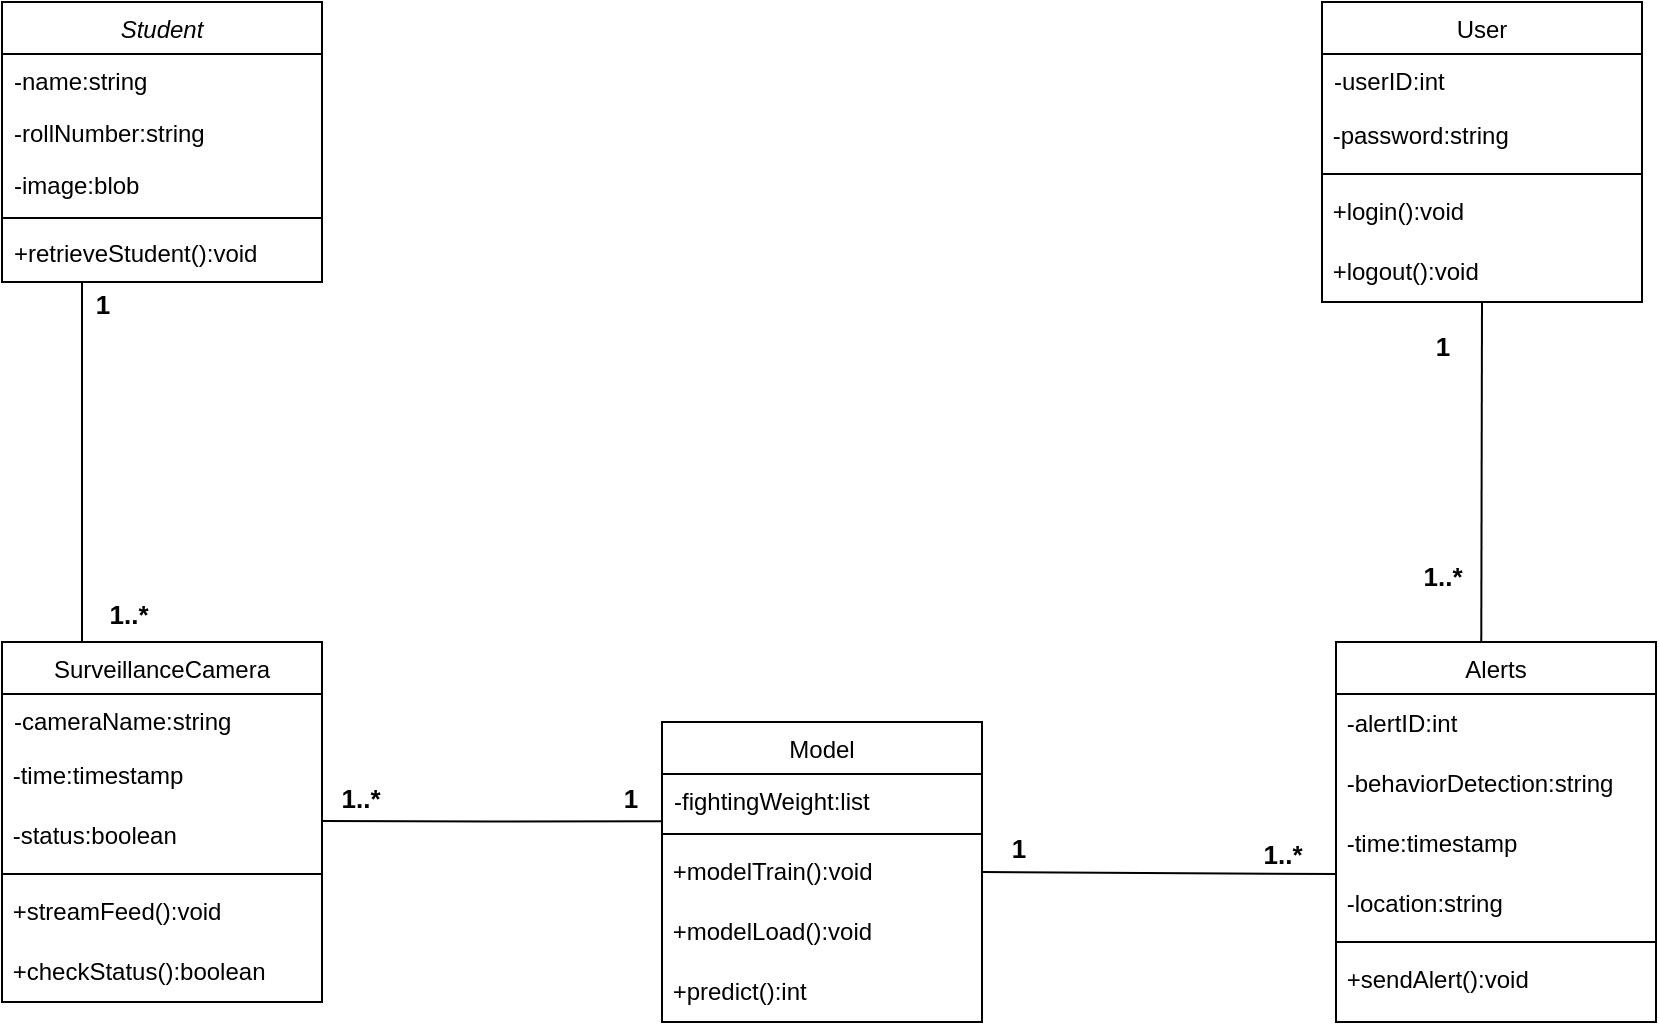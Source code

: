 <mxfile version="24.1.0" type="device">
  <diagram id="C5RBs43oDa-KdzZeNtuy" name="Page-1">
    <mxGraphModel dx="1221" dy="1992" grid="1" gridSize="10" guides="1" tooltips="1" connect="1" arrows="1" fold="1" page="1" pageScale="1" pageWidth="827" pageHeight="1169" math="0" shadow="0">
      <root>
        <mxCell id="WIyWlLk6GJQsqaUBKTNV-0" />
        <mxCell id="WIyWlLk6GJQsqaUBKTNV-1" parent="WIyWlLk6GJQsqaUBKTNV-0" />
        <mxCell id="zkfFHV4jXpPFQw0GAbJ--0" value="Student" style="swimlane;fontStyle=2;align=center;verticalAlign=top;childLayout=stackLayout;horizontal=1;startSize=26;horizontalStack=0;resizeParent=1;resizeLast=0;collapsible=1;marginBottom=0;rounded=0;shadow=0;strokeWidth=1;" parent="WIyWlLk6GJQsqaUBKTNV-1" vertex="1">
          <mxGeometry y="-40" width="160" height="140" as="geometry">
            <mxRectangle x="230" y="140" width="160" height="26" as="alternateBounds" />
          </mxGeometry>
        </mxCell>
        <mxCell id="zkfFHV4jXpPFQw0GAbJ--1" value="-name:string" style="text;align=left;verticalAlign=top;spacingLeft=4;spacingRight=4;overflow=hidden;rotatable=0;points=[[0,0.5],[1,0.5]];portConstraint=eastwest;" parent="zkfFHV4jXpPFQw0GAbJ--0" vertex="1">
          <mxGeometry y="26" width="160" height="26" as="geometry" />
        </mxCell>
        <mxCell id="zkfFHV4jXpPFQw0GAbJ--2" value="-rollNumber:string" style="text;align=left;verticalAlign=top;spacingLeft=4;spacingRight=4;overflow=hidden;rotatable=0;points=[[0,0.5],[1,0.5]];portConstraint=eastwest;rounded=0;shadow=0;html=0;" parent="zkfFHV4jXpPFQw0GAbJ--0" vertex="1">
          <mxGeometry y="52" width="160" height="26" as="geometry" />
        </mxCell>
        <mxCell id="zkfFHV4jXpPFQw0GAbJ--3" value="-image:blob" style="text;align=left;verticalAlign=top;spacingLeft=4;spacingRight=4;overflow=hidden;rotatable=0;points=[[0,0.5],[1,0.5]];portConstraint=eastwest;rounded=0;shadow=0;html=0;" parent="zkfFHV4jXpPFQw0GAbJ--0" vertex="1">
          <mxGeometry y="78" width="160" height="26" as="geometry" />
        </mxCell>
        <mxCell id="zkfFHV4jXpPFQw0GAbJ--4" value="" style="line;html=1;strokeWidth=1;align=left;verticalAlign=middle;spacingTop=-1;spacingLeft=3;spacingRight=3;rotatable=0;labelPosition=right;points=[];portConstraint=eastwest;" parent="zkfFHV4jXpPFQw0GAbJ--0" vertex="1">
          <mxGeometry y="104" width="160" height="8" as="geometry" />
        </mxCell>
        <mxCell id="zkfFHV4jXpPFQw0GAbJ--5" value="+retrieveStudent():void" style="text;align=left;verticalAlign=top;spacingLeft=4;spacingRight=4;overflow=hidden;rotatable=0;points=[[0,0.5],[1,0.5]];portConstraint=eastwest;" parent="zkfFHV4jXpPFQw0GAbJ--0" vertex="1">
          <mxGeometry y="112" width="160" height="26" as="geometry" />
        </mxCell>
        <mxCell id="zkfFHV4jXpPFQw0GAbJ--13" value="User" style="swimlane;fontStyle=0;align=center;verticalAlign=top;childLayout=stackLayout;horizontal=1;startSize=26;horizontalStack=0;resizeParent=1;resizeLast=0;collapsible=1;marginBottom=0;rounded=0;shadow=0;strokeWidth=1;" parent="WIyWlLk6GJQsqaUBKTNV-1" vertex="1">
          <mxGeometry x="660" y="-40" width="160" height="150" as="geometry">
            <mxRectangle x="340" y="380" width="170" height="26" as="alternateBounds" />
          </mxGeometry>
        </mxCell>
        <mxCell id="zkfFHV4jXpPFQw0GAbJ--14" value="-userID:int" style="text;align=left;verticalAlign=top;spacingLeft=4;spacingRight=4;overflow=hidden;rotatable=0;points=[[0,0.5],[1,0.5]];portConstraint=eastwest;" parent="zkfFHV4jXpPFQw0GAbJ--13" vertex="1">
          <mxGeometry y="26" width="160" height="26" as="geometry" />
        </mxCell>
        <mxCell id="V8adljK5KtpFiUTfbimr-7" value="&amp;nbsp;-password:string" style="text;html=1;align=left;verticalAlign=middle;whiteSpace=wrap;rounded=0;" parent="zkfFHV4jXpPFQw0GAbJ--13" vertex="1">
          <mxGeometry y="52" width="160" height="30" as="geometry" />
        </mxCell>
        <mxCell id="zkfFHV4jXpPFQw0GAbJ--15" value="" style="line;html=1;strokeWidth=1;align=left;verticalAlign=middle;spacingTop=-1;spacingLeft=3;spacingRight=3;rotatable=0;labelPosition=right;points=[];portConstraint=eastwest;" parent="zkfFHV4jXpPFQw0GAbJ--13" vertex="1">
          <mxGeometry y="82" width="160" height="8" as="geometry" />
        </mxCell>
        <mxCell id="V8adljK5KtpFiUTfbimr-9" value="&amp;nbsp;+login():void" style="text;html=1;align=left;verticalAlign=middle;whiteSpace=wrap;rounded=0;" parent="zkfFHV4jXpPFQw0GAbJ--13" vertex="1">
          <mxGeometry y="90" width="160" height="30" as="geometry" />
        </mxCell>
        <mxCell id="V8adljK5KtpFiUTfbimr-10" value="&amp;nbsp;+logout():void" style="text;html=1;align=left;verticalAlign=middle;whiteSpace=wrap;rounded=0;" parent="zkfFHV4jXpPFQw0GAbJ--13" vertex="1">
          <mxGeometry y="120" width="160" height="30" as="geometry" />
        </mxCell>
        <mxCell id="zkfFHV4jXpPFQw0GAbJ--17" value="Alerts" style="swimlane;fontStyle=0;align=center;verticalAlign=top;childLayout=stackLayout;horizontal=1;startSize=26;horizontalStack=0;resizeParent=1;resizeLast=0;collapsible=1;marginBottom=0;rounded=0;shadow=0;strokeWidth=1;" parent="WIyWlLk6GJQsqaUBKTNV-1" vertex="1">
          <mxGeometry x="667" y="280" width="160" height="190" as="geometry">
            <mxRectangle x="508" y="120" width="160" height="26" as="alternateBounds" />
          </mxGeometry>
        </mxCell>
        <mxCell id="V8adljK5KtpFiUTfbimr-1" value="&amp;nbsp;-alertID:int" style="text;strokeColor=none;align=left;fillColor=none;html=1;verticalAlign=middle;whiteSpace=wrap;rounded=0;" parent="zkfFHV4jXpPFQw0GAbJ--17" vertex="1">
          <mxGeometry y="26" width="160" height="30" as="geometry" />
        </mxCell>
        <mxCell id="V8adljK5KtpFiUTfbimr-2" value="&amp;nbsp;-behaviorDetection:string" style="text;html=1;align=left;verticalAlign=middle;whiteSpace=wrap;rounded=0;" parent="zkfFHV4jXpPFQw0GAbJ--17" vertex="1">
          <mxGeometry y="56" width="160" height="30" as="geometry" />
        </mxCell>
        <mxCell id="V8adljK5KtpFiUTfbimr-3" value="&amp;nbsp;-time:timestamp" style="text;html=1;align=left;verticalAlign=middle;whiteSpace=wrap;rounded=0;" parent="zkfFHV4jXpPFQw0GAbJ--17" vertex="1">
          <mxGeometry y="86" width="160" height="30" as="geometry" />
        </mxCell>
        <mxCell id="V8adljK5KtpFiUTfbimr-4" value="&amp;nbsp;-location:string" style="text;html=1;align=left;verticalAlign=middle;whiteSpace=wrap;rounded=0;" parent="zkfFHV4jXpPFQw0GAbJ--17" vertex="1">
          <mxGeometry y="116" width="160" height="30" as="geometry" />
        </mxCell>
        <mxCell id="zkfFHV4jXpPFQw0GAbJ--23" value="" style="line;html=1;strokeWidth=1;align=left;verticalAlign=middle;spacingTop=-1;spacingLeft=3;spacingRight=3;rotatable=0;labelPosition=right;points=[];portConstraint=eastwest;" parent="zkfFHV4jXpPFQw0GAbJ--17" vertex="1">
          <mxGeometry y="146" width="160" height="8" as="geometry" />
        </mxCell>
        <mxCell id="V8adljK5KtpFiUTfbimr-6" value="&amp;nbsp;+sendAlert():void" style="text;html=1;align=left;verticalAlign=middle;whiteSpace=wrap;rounded=0;" parent="zkfFHV4jXpPFQw0GAbJ--17" vertex="1">
          <mxGeometry y="154" width="160" height="30" as="geometry" />
        </mxCell>
        <mxCell id="Yn0IiCkMxxXbQOFD2_Qi-37" style="rounded=0;orthogonalLoop=1;jettySize=auto;html=1;endArrow=none;endFill=0;exitX=1;exitY=0.5;exitDx=0;exitDy=0;entryX=0;entryY=1;entryDx=0;entryDy=0;" parent="WIyWlLk6GJQsqaUBKTNV-1" source="V8adljK5KtpFiUTfbimr-43" target="V8adljK5KtpFiUTfbimr-3" edge="1">
          <mxGeometry relative="1" as="geometry">
            <mxPoint x="620" y="710" as="sourcePoint" />
            <mxPoint x="660" y="330" as="targetPoint" />
          </mxGeometry>
        </mxCell>
        <mxCell id="Yn0IiCkMxxXbQOFD2_Qi-38" value="&lt;b&gt;&lt;font style=&quot;font-size: 13px;&quot;&gt;1&lt;/font&gt;&lt;/b&gt;" style="edgeLabel;html=1;align=center;verticalAlign=middle;resizable=0;points=[];" parent="Yn0IiCkMxxXbQOFD2_Qi-37" vertex="1" connectable="0">
          <mxGeometry x="-0.868" relative="1" as="geometry">
            <mxPoint x="6" y="-12" as="offset" />
          </mxGeometry>
        </mxCell>
        <mxCell id="Yn0IiCkMxxXbQOFD2_Qi-39" value="&lt;b&gt;&lt;font style=&quot;font-size: 13px;&quot;&gt;1..*&lt;/font&gt;&lt;/b&gt;" style="edgeLabel;html=1;align=center;verticalAlign=middle;resizable=0;points=[];" parent="Yn0IiCkMxxXbQOFD2_Qi-37" vertex="1" connectable="0">
          <mxGeometry x="0.735" y="-2" relative="1" as="geometry">
            <mxPoint x="-4" y="-12" as="offset" />
          </mxGeometry>
        </mxCell>
        <mxCell id="V8adljK5KtpFiUTfbimr-36" value="SurveillanceCamera" style="swimlane;fontStyle=0;align=center;verticalAlign=top;childLayout=stackLayout;horizontal=1;startSize=26;horizontalStack=0;resizeParent=1;resizeLast=0;collapsible=1;marginBottom=0;rounded=0;shadow=0;strokeWidth=1;" parent="WIyWlLk6GJQsqaUBKTNV-1" vertex="1">
          <mxGeometry y="280" width="160" height="180" as="geometry">
            <mxRectangle x="340" y="380" width="170" height="26" as="alternateBounds" />
          </mxGeometry>
        </mxCell>
        <mxCell id="V8adljK5KtpFiUTfbimr-37" value="-cameraName:string" style="text;align=left;verticalAlign=top;spacingLeft=4;spacingRight=4;overflow=hidden;rotatable=0;points=[[0,0.5],[1,0.5]];portConstraint=eastwest;" parent="V8adljK5KtpFiUTfbimr-36" vertex="1">
          <mxGeometry y="26" width="160" height="26" as="geometry" />
        </mxCell>
        <mxCell id="V8adljK5KtpFiUTfbimr-39" value="&amp;nbsp;-time:timestamp" style="text;html=1;align=left;verticalAlign=middle;whiteSpace=wrap;rounded=0;" parent="V8adljK5KtpFiUTfbimr-36" vertex="1">
          <mxGeometry y="52" width="160" height="30" as="geometry" />
        </mxCell>
        <mxCell id="V8adljK5KtpFiUTfbimr-56" value="&amp;nbsp;-status:boolean" style="text;html=1;align=left;verticalAlign=middle;whiteSpace=wrap;rounded=0;" parent="V8adljK5KtpFiUTfbimr-36" vertex="1">
          <mxGeometry y="82" width="160" height="30" as="geometry" />
        </mxCell>
        <mxCell id="V8adljK5KtpFiUTfbimr-40" value="" style="line;html=1;strokeWidth=1;align=left;verticalAlign=middle;spacingTop=-1;spacingLeft=3;spacingRight=3;rotatable=0;labelPosition=right;points=[];portConstraint=eastwest;" parent="V8adljK5KtpFiUTfbimr-36" vertex="1">
          <mxGeometry y="112" width="160" height="8" as="geometry" />
        </mxCell>
        <mxCell id="V8adljK5KtpFiUTfbimr-41" value="&amp;nbsp;+streamFeed():void" style="text;html=1;align=left;verticalAlign=middle;whiteSpace=wrap;rounded=0;" parent="V8adljK5KtpFiUTfbimr-36" vertex="1">
          <mxGeometry y="120" width="160" height="30" as="geometry" />
        </mxCell>
        <mxCell id="V8adljK5KtpFiUTfbimr-57" value="&amp;nbsp;+checkStatus():boolean" style="text;html=1;align=left;verticalAlign=middle;whiteSpace=wrap;rounded=0;" parent="V8adljK5KtpFiUTfbimr-36" vertex="1">
          <mxGeometry y="150" width="160" height="30" as="geometry" />
        </mxCell>
        <mxCell id="Yn0IiCkMxxXbQOFD2_Qi-20" style="rounded=0;orthogonalLoop=1;jettySize=auto;html=1;entryX=1;entryY=0.25;entryDx=0;entryDy=0;endArrow=none;endFill=0;endSize=16;exitX=0.002;exitY=0.91;exitDx=0;exitDy=0;exitPerimeter=0;edgeStyle=orthogonalEdgeStyle;" parent="WIyWlLk6GJQsqaUBKTNV-1" source="V8adljK5KtpFiUTfbimr-44" target="V8adljK5KtpFiUTfbimr-56" edge="1">
          <mxGeometry relative="1" as="geometry">
            <mxPoint x="40" y="710" as="sourcePoint" />
          </mxGeometry>
        </mxCell>
        <mxCell id="Yn0IiCkMxxXbQOFD2_Qi-21" value="&lt;b&gt;&lt;font style=&quot;font-size: 13px;&quot;&gt;1&lt;/font&gt;&lt;/b&gt;" style="edgeLabel;html=1;align=center;verticalAlign=middle;resizable=0;points=[];" parent="Yn0IiCkMxxXbQOFD2_Qi-20" vertex="1" connectable="0">
          <mxGeometry x="-0.843" relative="1" as="geometry">
            <mxPoint x="-3" y="-12" as="offset" />
          </mxGeometry>
        </mxCell>
        <mxCell id="Yn0IiCkMxxXbQOFD2_Qi-22" value="&lt;b&gt;&lt;font style=&quot;font-size: 13px;&quot;&gt;1..*&lt;/font&gt;&lt;/b&gt;" style="edgeLabel;html=1;align=center;verticalAlign=middle;resizable=0;points=[];" parent="Yn0IiCkMxxXbQOFD2_Qi-20" vertex="1" connectable="0">
          <mxGeometry x="0.694" relative="1" as="geometry">
            <mxPoint x="-7" y="-12" as="offset" />
          </mxGeometry>
        </mxCell>
        <mxCell id="V8adljK5KtpFiUTfbimr-43" value="Model" style="swimlane;fontStyle=0;align=center;verticalAlign=top;childLayout=stackLayout;horizontal=1;startSize=26;horizontalStack=0;resizeParent=1;resizeLast=0;collapsible=1;marginBottom=0;rounded=0;shadow=0;strokeWidth=1;" parent="WIyWlLk6GJQsqaUBKTNV-1" vertex="1">
          <mxGeometry x="330" y="320" width="160" height="150" as="geometry">
            <mxRectangle x="340" y="380" width="170" height="26" as="alternateBounds" />
          </mxGeometry>
        </mxCell>
        <mxCell id="V8adljK5KtpFiUTfbimr-44" value="-fightingWeight:list" style="text;align=left;verticalAlign=top;spacingLeft=4;spacingRight=4;overflow=hidden;rotatable=0;points=[[0,0.5],[1,0.5]];portConstraint=eastwest;" parent="V8adljK5KtpFiUTfbimr-43" vertex="1">
          <mxGeometry y="26" width="160" height="26" as="geometry" />
        </mxCell>
        <mxCell id="V8adljK5KtpFiUTfbimr-46" value="" style="line;html=1;strokeWidth=1;align=left;verticalAlign=middle;spacingTop=-1;spacingLeft=3;spacingRight=3;rotatable=0;labelPosition=right;points=[];portConstraint=eastwest;" parent="V8adljK5KtpFiUTfbimr-43" vertex="1">
          <mxGeometry y="52" width="160" height="8" as="geometry" />
        </mxCell>
        <mxCell id="V8adljK5KtpFiUTfbimr-49" value="&amp;nbsp;+modelTrain():void" style="text;html=1;align=left;verticalAlign=middle;whiteSpace=wrap;rounded=0;" parent="V8adljK5KtpFiUTfbimr-43" vertex="1">
          <mxGeometry y="60" width="160" height="30" as="geometry" />
        </mxCell>
        <mxCell id="kvr_Qh4wIs-FxR4q1Ktv-0" value="&amp;nbsp;+modelLoad():void" style="text;html=1;align=left;verticalAlign=middle;whiteSpace=wrap;rounded=0;" parent="V8adljK5KtpFiUTfbimr-43" vertex="1">
          <mxGeometry y="90" width="160" height="30" as="geometry" />
        </mxCell>
        <mxCell id="kvr_Qh4wIs-FxR4q1Ktv-1" value="&amp;nbsp;+predict():int" style="text;html=1;align=left;verticalAlign=middle;whiteSpace=wrap;rounded=0;" parent="V8adljK5KtpFiUTfbimr-43" vertex="1">
          <mxGeometry y="120" width="160" height="30" as="geometry" />
        </mxCell>
        <mxCell id="Yn0IiCkMxxXbQOFD2_Qi-8" style="rounded=0;orthogonalLoop=1;jettySize=auto;html=1;exitX=0.5;exitY=1;exitDx=0;exitDy=0;endArrow=none;endFill=0;entryX=0.454;entryY=0.002;entryDx=0;entryDy=0;entryPerimeter=0;" parent="WIyWlLk6GJQsqaUBKTNV-1" source="V8adljK5KtpFiUTfbimr-10" target="zkfFHV4jXpPFQw0GAbJ--17" edge="1">
          <mxGeometry relative="1" as="geometry">
            <mxPoint x="740" y="260" as="targetPoint" />
            <mxPoint x="740" y="140" as="sourcePoint" />
          </mxGeometry>
        </mxCell>
        <mxCell id="Yn0IiCkMxxXbQOFD2_Qi-11" value="&lt;b style=&quot;font-size: 13px;&quot;&gt;1&lt;/b&gt;" style="edgeLabel;html=1;align=center;verticalAlign=middle;resizable=0;points=[];fontSize=13;" parent="Yn0IiCkMxxXbQOFD2_Qi-8" vertex="1" connectable="0">
          <mxGeometry x="-0.661" y="2" relative="1" as="geometry">
            <mxPoint x="-22" y="-7" as="offset" />
          </mxGeometry>
        </mxCell>
        <mxCell id="Yn0IiCkMxxXbQOFD2_Qi-13" value="&lt;b&gt;&lt;font style=&quot;font-size: 13px;&quot;&gt;1..*&lt;/font&gt;&lt;/b&gt;" style="edgeLabel;html=1;align=center;verticalAlign=middle;resizable=0;points=[];" parent="Yn0IiCkMxxXbQOFD2_Qi-8" vertex="1" connectable="0">
          <mxGeometry x="0.607" y="1" relative="1" as="geometry">
            <mxPoint x="-21" as="offset" />
          </mxGeometry>
        </mxCell>
        <mxCell id="Yn0IiCkMxxXbQOFD2_Qi-34" style="rounded=0;orthogonalLoop=1;jettySize=auto;html=1;entryX=0.25;entryY=0;entryDx=0;entryDy=0;endArrow=none;endFill=0;exitX=0.25;exitY=1;exitDx=0;exitDy=0;" parent="WIyWlLk6GJQsqaUBKTNV-1" source="zkfFHV4jXpPFQw0GAbJ--0" target="V8adljK5KtpFiUTfbimr-36" edge="1">
          <mxGeometry relative="1" as="geometry">
            <mxPoint x="370" y="190" as="sourcePoint" />
            <mxPoint x="270" y="385" as="targetPoint" />
          </mxGeometry>
        </mxCell>
        <mxCell id="Yn0IiCkMxxXbQOFD2_Qi-35" value="&lt;b&gt;&lt;font style=&quot;font-size: 13px;&quot;&gt;1&lt;/font&gt;&lt;/b&gt;" style="edgeLabel;html=1;align=center;verticalAlign=middle;resizable=0;points=[];" parent="Yn0IiCkMxxXbQOFD2_Qi-34" vertex="1" connectable="0">
          <mxGeometry x="-0.92" y="-1" relative="1" as="geometry">
            <mxPoint x="11" y="4" as="offset" />
          </mxGeometry>
        </mxCell>
        <mxCell id="Yn0IiCkMxxXbQOFD2_Qi-36" value="&lt;b&gt;&lt;font style=&quot;font-size: 13px;&quot;&gt;1..*&lt;/font&gt;&lt;/b&gt;" style="edgeLabel;html=1;align=center;verticalAlign=middle;resizable=0;points=[];" parent="Yn0IiCkMxxXbQOFD2_Qi-34" vertex="1" connectable="0">
          <mxGeometry x="0.754" relative="1" as="geometry">
            <mxPoint x="23" y="8" as="offset" />
          </mxGeometry>
        </mxCell>
      </root>
    </mxGraphModel>
  </diagram>
</mxfile>

